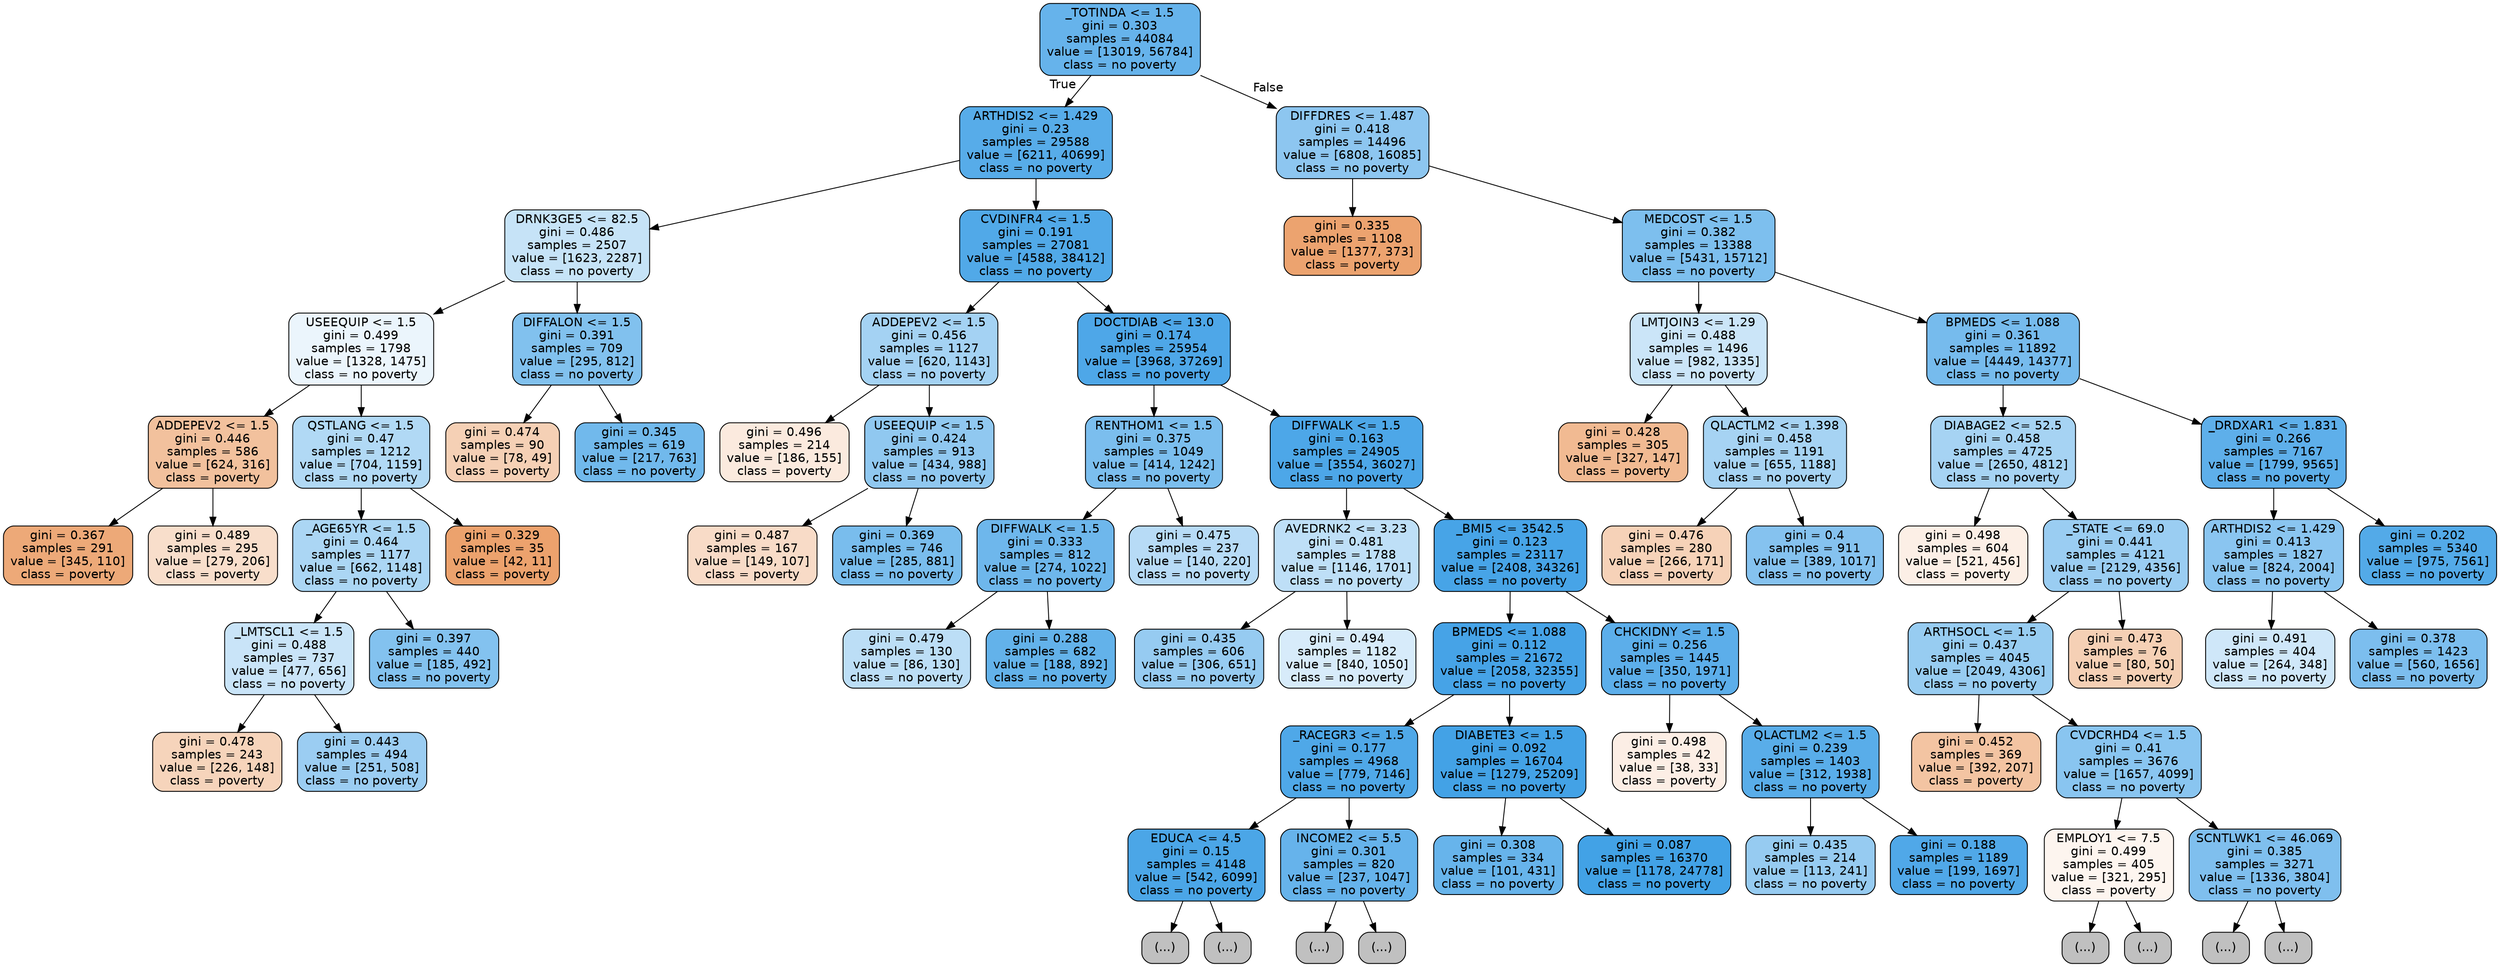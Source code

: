 digraph Tree {
node [shape=box, style="filled, rounded", color="black", fontname="helvetica"] ;
edge [fontname="helvetica"] ;
0 [label="_TOTINDA <= 1.5\ngini = 0.303\nsamples = 44084\nvalue = [13019, 56784]\nclass = no poverty", fillcolor="#66b3eb"] ;
1 [label="ARTHDIS2 <= 1.429\ngini = 0.23\nsamples = 29588\nvalue = [6211, 40699]\nclass = no poverty", fillcolor="#57ace9"] ;
0 -> 1 [labeldistance=2.5, labelangle=45, headlabel="True"] ;
5 [label="DRNK3GE5 <= 82.5\ngini = 0.486\nsamples = 2507\nvalue = [1623, 2287]\nclass = no poverty", fillcolor="#c6e3f7"] ;
1 -> 5 ;
25 [label="USEEQUIP <= 1.5\ngini = 0.499\nsamples = 1798\nvalue = [1328, 1475]\nclass = no poverty", fillcolor="#ebf5fc"] ;
5 -> 25 ;
27 [label="ADDEPEV2 <= 1.5\ngini = 0.446\nsamples = 586\nvalue = [624, 316]\nclass = poverty", fillcolor="#f2c19d"] ;
25 -> 27 ;
73 [label="gini = 0.367\nsamples = 291\nvalue = [345, 110]\nclass = poverty", fillcolor="#eda978"] ;
27 -> 73 ;
74 [label="gini = 0.489\nsamples = 295\nvalue = [279, 206]\nclass = poverty", fillcolor="#f8decb"] ;
27 -> 74 ;
28 [label="QSTLANG <= 1.5\ngini = 0.47\nsamples = 1212\nvalue = [704, 1159]\nclass = no poverty", fillcolor="#b1d9f5"] ;
25 -> 28 ;
61 [label="_AGE65YR <= 1.5\ngini = 0.464\nsamples = 1177\nvalue = [662, 1148]\nclass = no poverty", fillcolor="#abd6f4"] ;
28 -> 61 ;
63 [label="_LMTSCL1 <= 1.5\ngini = 0.488\nsamples = 737\nvalue = [477, 656]\nclass = no poverty", fillcolor="#c9e4f8"] ;
61 -> 63 ;
65 [label="gini = 0.478\nsamples = 243\nvalue = [226, 148]\nclass = poverty", fillcolor="#f6d4bb"] ;
63 -> 65 ;
66 [label="gini = 0.443\nsamples = 494\nvalue = [251, 508]\nclass = no poverty", fillcolor="#9bcdf2"] ;
63 -> 66 ;
64 [label="gini = 0.397\nsamples = 440\nvalue = [185, 492]\nclass = no poverty", fillcolor="#83c2ef"] ;
61 -> 64 ;
62 [label="gini = 0.329\nsamples = 35\nvalue = [42, 11]\nclass = poverty", fillcolor="#eca26d"] ;
28 -> 62 ;
26 [label="DIFFALON <= 1.5\ngini = 0.391\nsamples = 709\nvalue = [295, 812]\nclass = no poverty", fillcolor="#81c1ee"] ;
5 -> 26 ;
31 [label="gini = 0.474\nsamples = 90\nvalue = [78, 49]\nclass = poverty", fillcolor="#f5d0b5"] ;
26 -> 31 ;
32 [label="gini = 0.345\nsamples = 619\nvalue = [217, 763]\nclass = no poverty", fillcolor="#71b9ec"] ;
26 -> 32 ;
6 [label="CVDINFR4 <= 1.5\ngini = 0.191\nsamples = 27081\nvalue = [4588, 38412]\nclass = no poverty", fillcolor="#51a9e8"] ;
1 -> 6 ;
7 [label="ADDEPEV2 <= 1.5\ngini = 0.456\nsamples = 1127\nvalue = [620, 1143]\nclass = no poverty", fillcolor="#a4d2f3"] ;
6 -> 7 ;
33 [label="gini = 0.496\nsamples = 214\nvalue = [186, 155]\nclass = poverty", fillcolor="#fbeade"] ;
7 -> 33 ;
34 [label="USEEQUIP <= 1.5\ngini = 0.424\nsamples = 913\nvalue = [434, 988]\nclass = no poverty", fillcolor="#90c8f0"] ;
7 -> 34 ;
35 [label="gini = 0.487\nsamples = 167\nvalue = [149, 107]\nclass = poverty", fillcolor="#f8dbc7"] ;
34 -> 35 ;
36 [label="gini = 0.369\nsamples = 746\nvalue = [285, 881]\nclass = no poverty", fillcolor="#79bded"] ;
34 -> 36 ;
8 [label="DOCTDIAB <= 13.0\ngini = 0.174\nsamples = 25954\nvalue = [3968, 37269]\nclass = no poverty", fillcolor="#4ea7e8"] ;
6 -> 8 ;
17 [label="RENTHOM1 <= 1.5\ngini = 0.375\nsamples = 1049\nvalue = [414, 1242]\nclass = no poverty", fillcolor="#7bbeee"] ;
8 -> 17 ;
67 [label="DIFFWALK <= 1.5\ngini = 0.333\nsamples = 812\nvalue = [274, 1022]\nclass = no poverty", fillcolor="#6eb7ec"] ;
17 -> 67 ;
69 [label="gini = 0.479\nsamples = 130\nvalue = [86, 130]\nclass = no poverty", fillcolor="#bcdef6"] ;
67 -> 69 ;
70 [label="gini = 0.288\nsamples = 682\nvalue = [188, 892]\nclass = no poverty", fillcolor="#63b2ea"] ;
67 -> 70 ;
68 [label="gini = 0.475\nsamples = 237\nvalue = [140, 220]\nclass = no poverty", fillcolor="#b7dbf6"] ;
17 -> 68 ;
18 [label="DIFFWALK <= 1.5\ngini = 0.163\nsamples = 24905\nvalue = [3554, 36027]\nclass = no poverty", fillcolor="#4da7e8"] ;
8 -> 18 ;
19 [label="AVEDRNK2 <= 3.23\ngini = 0.481\nsamples = 1788\nvalue = [1146, 1701]\nclass = no poverty", fillcolor="#bedff7"] ;
18 -> 19 ;
59 [label="gini = 0.435\nsamples = 606\nvalue = [306, 651]\nclass = no poverty", fillcolor="#96cbf1"] ;
19 -> 59 ;
60 [label="gini = 0.494\nsamples = 1182\nvalue = [840, 1050]\nclass = no poverty", fillcolor="#d7ebfa"] ;
19 -> 60 ;
20 [label="_BMI5 <= 3542.5\ngini = 0.123\nsamples = 23117\nvalue = [2408, 34326]\nclass = no poverty", fillcolor="#47a4e7"] ;
18 -> 20 ;
29 [label="BPMEDS <= 1.088\ngini = 0.112\nsamples = 21672\nvalue = [2058, 32355]\nclass = no poverty", fillcolor="#46a3e7"] ;
20 -> 29 ;
39 [label="_RACEGR3 <= 1.5\ngini = 0.177\nsamples = 4968\nvalue = [779, 7146]\nclass = no poverty", fillcolor="#4fa8e8"] ;
29 -> 39 ;
41 [label="EDUCA <= 4.5\ngini = 0.15\nsamples = 4148\nvalue = [542, 6099]\nclass = no poverty", fillcolor="#4ba6e7"] ;
39 -> 41 ;
71 [label="(...)", fillcolor="#C0C0C0"] ;
41 -> 71 ;
72 [label="(...)", fillcolor="#C0C0C0"] ;
41 -> 72 ;
42 [label="INCOME2 <= 5.5\ngini = 0.301\nsamples = 820\nvalue = [237, 1047]\nclass = no poverty", fillcolor="#66b3eb"] ;
39 -> 42 ;
57 [label="(...)", fillcolor="#C0C0C0"] ;
42 -> 57 ;
58 [label="(...)", fillcolor="#C0C0C0"] ;
42 -> 58 ;
40 [label="DIABETE3 <= 1.5\ngini = 0.092\nsamples = 16704\nvalue = [1279, 25209]\nclass = no poverty", fillcolor="#43a2e6"] ;
29 -> 40 ;
51 [label="gini = 0.308\nsamples = 334\nvalue = [101, 431]\nclass = no poverty", fillcolor="#67b4eb"] ;
40 -> 51 ;
52 [label="gini = 0.087\nsamples = 16370\nvalue = [1178, 24778]\nclass = no poverty", fillcolor="#42a2e6"] ;
40 -> 52 ;
30 [label="CHCKIDNY <= 1.5\ngini = 0.256\nsamples = 1445\nvalue = [350, 1971]\nclass = no poverty", fillcolor="#5caeea"] ;
20 -> 30 ;
53 [label="gini = 0.498\nsamples = 42\nvalue = [38, 33]\nclass = poverty", fillcolor="#fceee5"] ;
30 -> 53 ;
54 [label="QLACTLM2 <= 1.5\ngini = 0.239\nsamples = 1403\nvalue = [312, 1938]\nclass = no poverty", fillcolor="#59ade9"] ;
30 -> 54 ;
55 [label="gini = 0.435\nsamples = 214\nvalue = [113, 241]\nclass = no poverty", fillcolor="#96cbf1"] ;
54 -> 55 ;
56 [label="gini = 0.188\nsamples = 1189\nvalue = [199, 1697]\nclass = no poverty", fillcolor="#50a8e8"] ;
54 -> 56 ;
2 [label="DIFFDRES <= 1.487\ngini = 0.418\nsamples = 14496\nvalue = [6808, 16085]\nclass = no poverty", fillcolor="#8dc6f0"] ;
0 -> 2 [labeldistance=2.5, labelangle=-45, headlabel="False"] ;
3 [label="gini = 0.335\nsamples = 1108\nvalue = [1377, 373]\nclass = poverty", fillcolor="#eca36f"] ;
2 -> 3 ;
4 [label="MEDCOST <= 1.5\ngini = 0.382\nsamples = 13388\nvalue = [5431, 15712]\nclass = no poverty", fillcolor="#7dbfee"] ;
2 -> 4 ;
9 [label="LMTJOIN3 <= 1.29\ngini = 0.488\nsamples = 1496\nvalue = [982, 1335]\nclass = no poverty", fillcolor="#cbe5f8"] ;
4 -> 9 ;
15 [label="gini = 0.428\nsamples = 305\nvalue = [327, 147]\nclass = poverty", fillcolor="#f1ba92"] ;
9 -> 15 ;
16 [label="QLACTLM2 <= 1.398\ngini = 0.458\nsamples = 1191\nvalue = [655, 1188]\nclass = no poverty", fillcolor="#a6d3f3"] ;
9 -> 16 ;
21 [label="gini = 0.476\nsamples = 280\nvalue = [266, 171]\nclass = poverty", fillcolor="#f6d2b8"] ;
16 -> 21 ;
22 [label="gini = 0.4\nsamples = 911\nvalue = [389, 1017]\nclass = no poverty", fillcolor="#85c2ef"] ;
16 -> 22 ;
10 [label="BPMEDS <= 1.088\ngini = 0.361\nsamples = 11892\nvalue = [4449, 14377]\nclass = no poverty", fillcolor="#76bbed"] ;
4 -> 10 ;
11 [label="DIABAGE2 <= 52.5\ngini = 0.458\nsamples = 4725\nvalue = [2650, 4812]\nclass = no poverty", fillcolor="#a6d3f3"] ;
10 -> 11 ;
23 [label="gini = 0.498\nsamples = 604\nvalue = [521, 456]\nclass = poverty", fillcolor="#fcefe6"] ;
11 -> 23 ;
24 [label="_STATE <= 69.0\ngini = 0.441\nsamples = 4121\nvalue = [2129, 4356]\nclass = no poverty", fillcolor="#9acdf2"] ;
11 -> 24 ;
43 [label="ARTHSOCL <= 1.5\ngini = 0.437\nsamples = 4045\nvalue = [2049, 4306]\nclass = no poverty", fillcolor="#97ccf1"] ;
24 -> 43 ;
45 [label="gini = 0.452\nsamples = 369\nvalue = [392, 207]\nclass = poverty", fillcolor="#f3c4a2"] ;
43 -> 45 ;
46 [label="CVDCRHD4 <= 1.5\ngini = 0.41\nsamples = 3676\nvalue = [1657, 4099]\nclass = no poverty", fillcolor="#89c5f0"] ;
43 -> 46 ;
47 [label="EMPLOY1 <= 7.5\ngini = 0.499\nsamples = 405\nvalue = [321, 295]\nclass = poverty", fillcolor="#fdf5ef"] ;
46 -> 47 ;
49 [label="(...)", fillcolor="#C0C0C0"] ;
47 -> 49 ;
50 [label="(...)", fillcolor="#C0C0C0"] ;
47 -> 50 ;
48 [label="SCNTLWK1 <= 46.069\ngini = 0.385\nsamples = 3271\nvalue = [1336, 3804]\nclass = no poverty", fillcolor="#7fbfee"] ;
46 -> 48 ;
75 [label="(...)", fillcolor="#C0C0C0"] ;
48 -> 75 ;
76 [label="(...)", fillcolor="#C0C0C0"] ;
48 -> 76 ;
44 [label="gini = 0.473\nsamples = 76\nvalue = [80, 50]\nclass = poverty", fillcolor="#f5d0b5"] ;
24 -> 44 ;
12 [label="_DRDXAR1 <= 1.831\ngini = 0.266\nsamples = 7167\nvalue = [1799, 9565]\nclass = no poverty", fillcolor="#5eafea"] ;
10 -> 12 ;
13 [label="ARTHDIS2 <= 1.429\ngini = 0.413\nsamples = 1827\nvalue = [824, 2004]\nclass = no poverty", fillcolor="#8ac5f0"] ;
12 -> 13 ;
37 [label="gini = 0.491\nsamples = 404\nvalue = [264, 348]\nclass = no poverty", fillcolor="#cfe7f9"] ;
13 -> 37 ;
38 [label="gini = 0.378\nsamples = 1423\nvalue = [560, 1656]\nclass = no poverty", fillcolor="#7cbeee"] ;
13 -> 38 ;
14 [label="gini = 0.202\nsamples = 5340\nvalue = [975, 7561]\nclass = no poverty", fillcolor="#53aae8"] ;
12 -> 14 ;
}